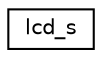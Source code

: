 digraph "Graphical Class Hierarchy"
{
 // LATEX_PDF_SIZE
  edge [fontname="Helvetica",fontsize="10",labelfontname="Helvetica",labelfontsize="10"];
  node [fontname="Helvetica",fontsize="10",shape=record];
  rankdir="LR";
  Node0 [label="lcd_s",height=0.2,width=0.4,color="black", fillcolor="white", style="filled",URL="$structlcd__s.html",tooltip=" "];
}
